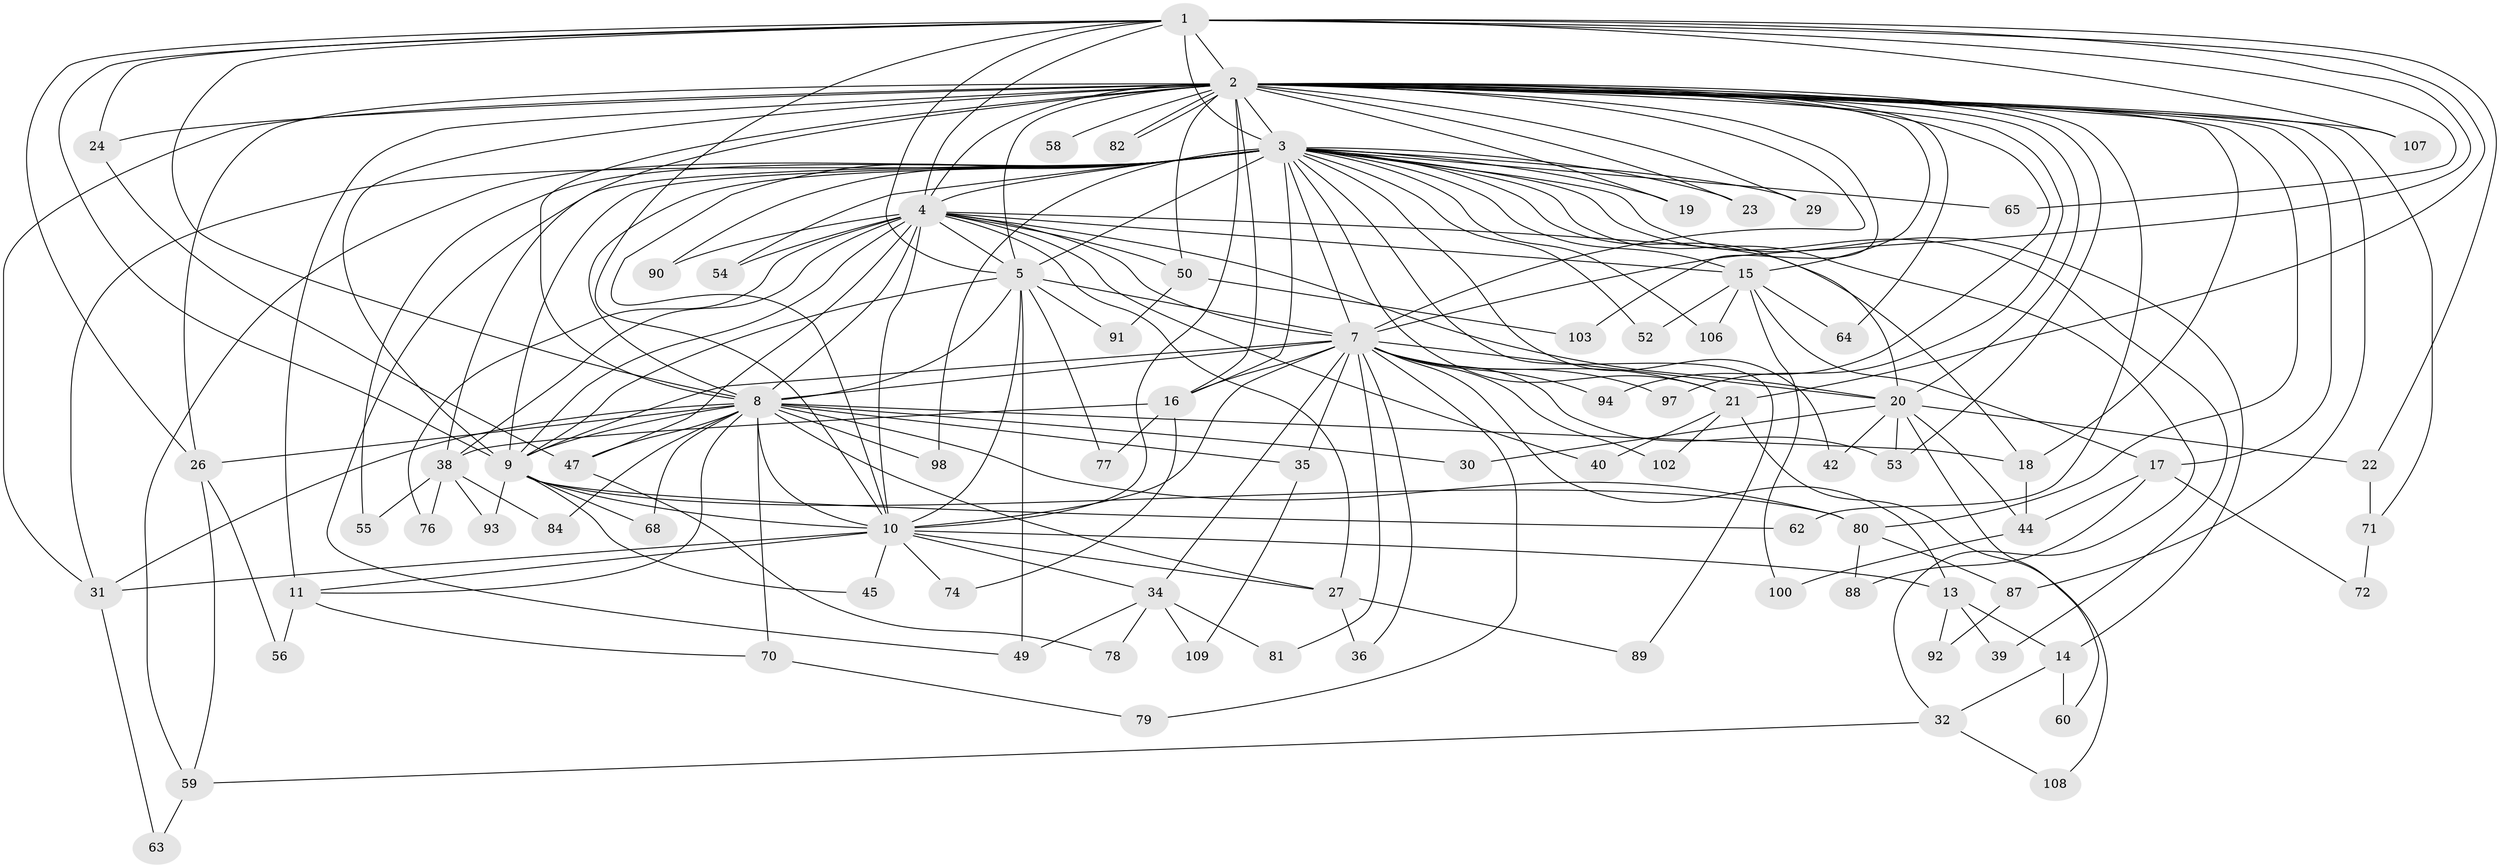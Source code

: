// Generated by graph-tools (version 1.1) at 2025/23/03/03/25 07:23:36]
// undirected, 82 vertices, 199 edges
graph export_dot {
graph [start="1"]
  node [color=gray90,style=filled];
  1 [super="+85"];
  2 [super="+6"];
  3 [super="+12"];
  4 [super="+48"];
  5 [super="+43"];
  7 [super="+33"];
  8 [super="+46"];
  9 [super="+104"];
  10 [super="+28"];
  11 [super="+61"];
  13 [super="+69"];
  14;
  15 [super="+96"];
  16 [super="+37"];
  17;
  18 [super="+25"];
  19;
  20 [super="+57"];
  21;
  22;
  23;
  24;
  26 [super="+41"];
  27 [super="+95"];
  29 [super="+66"];
  30;
  31 [super="+101"];
  32 [super="+73"];
  34 [super="+75"];
  35;
  36;
  38 [super="+83"];
  39;
  40;
  42;
  44 [super="+99"];
  45;
  47 [super="+51"];
  49;
  50;
  52;
  53 [super="+67"];
  54;
  55 [super="+105"];
  56;
  58;
  59;
  60;
  62;
  63;
  64;
  65;
  68;
  70;
  71;
  72;
  74;
  76;
  77;
  78;
  79;
  80 [super="+86"];
  81;
  82;
  84;
  87;
  88;
  89;
  90;
  91;
  92;
  93;
  94;
  97;
  98;
  100;
  102;
  103;
  106;
  107;
  108;
  109;
  1 -- 2 [weight=2];
  1 -- 3;
  1 -- 4;
  1 -- 5;
  1 -- 7;
  1 -- 8;
  1 -- 9;
  1 -- 10;
  1 -- 22;
  1 -- 24;
  1 -- 26;
  1 -- 65;
  1 -- 107;
  1 -- 21;
  2 -- 3 [weight=2];
  2 -- 4 [weight=2];
  2 -- 5 [weight=2];
  2 -- 7 [weight=2];
  2 -- 8 [weight=2];
  2 -- 9 [weight=2];
  2 -- 10 [weight=2];
  2 -- 15;
  2 -- 24;
  2 -- 31;
  2 -- 49;
  2 -- 58 [weight=2];
  2 -- 62;
  2 -- 64;
  2 -- 82;
  2 -- 82;
  2 -- 87;
  2 -- 11;
  2 -- 71;
  2 -- 16;
  2 -- 17;
  2 -- 19;
  2 -- 23;
  2 -- 29;
  2 -- 94;
  2 -- 97;
  2 -- 103;
  2 -- 107;
  2 -- 50;
  2 -- 53;
  2 -- 26;
  2 -- 18;
  2 -- 20;
  2 -- 80;
  3 -- 4 [weight=2];
  3 -- 5;
  3 -- 7;
  3 -- 8;
  3 -- 9;
  3 -- 10;
  3 -- 14;
  3 -- 15;
  3 -- 16;
  3 -- 19;
  3 -- 20;
  3 -- 21;
  3 -- 23;
  3 -- 29 [weight=2];
  3 -- 32;
  3 -- 38;
  3 -- 39;
  3 -- 42;
  3 -- 52;
  3 -- 54;
  3 -- 55;
  3 -- 59;
  3 -- 65;
  3 -- 89;
  3 -- 90;
  3 -- 106;
  3 -- 98;
  3 -- 31;
  4 -- 5;
  4 -- 7;
  4 -- 8;
  4 -- 9 [weight=2];
  4 -- 10;
  4 -- 18;
  4 -- 20;
  4 -- 38;
  4 -- 40;
  4 -- 47;
  4 -- 50;
  4 -- 76;
  4 -- 90;
  4 -- 54;
  4 -- 27;
  4 -- 15;
  5 -- 7;
  5 -- 8 [weight=2];
  5 -- 9;
  5 -- 10;
  5 -- 49;
  5 -- 91;
  5 -- 77;
  7 -- 8;
  7 -- 9;
  7 -- 10;
  7 -- 13;
  7 -- 21;
  7 -- 35;
  7 -- 36;
  7 -- 53;
  7 -- 79;
  7 -- 81;
  7 -- 94;
  7 -- 97;
  7 -- 102;
  7 -- 34;
  7 -- 20;
  7 -- 16;
  8 -- 9;
  8 -- 10;
  8 -- 18;
  8 -- 26;
  8 -- 27;
  8 -- 30;
  8 -- 35;
  8 -- 68;
  8 -- 70;
  8 -- 80;
  8 -- 84;
  8 -- 98;
  8 -- 11;
  8 -- 47;
  8 -- 31;
  9 -- 10;
  9 -- 45;
  9 -- 62;
  9 -- 68;
  9 -- 80;
  9 -- 93;
  10 -- 11 [weight=2];
  10 -- 13;
  10 -- 27;
  10 -- 31;
  10 -- 34;
  10 -- 45;
  10 -- 74;
  11 -- 56;
  11 -- 70;
  13 -- 14;
  13 -- 39;
  13 -- 92;
  14 -- 32;
  14 -- 60;
  15 -- 17;
  15 -- 52;
  15 -- 64;
  15 -- 100;
  15 -- 106;
  16 -- 38;
  16 -- 74;
  16 -- 77;
  17 -- 44;
  17 -- 72;
  17 -- 88;
  18 -- 44;
  20 -- 22;
  20 -- 30;
  20 -- 42;
  20 -- 44;
  20 -- 53;
  20 -- 60;
  21 -- 40;
  21 -- 102;
  21 -- 108;
  22 -- 71;
  24 -- 47;
  26 -- 56;
  26 -- 59;
  27 -- 36;
  27 -- 89;
  31 -- 63;
  32 -- 59;
  32 -- 108;
  34 -- 78;
  34 -- 81;
  34 -- 109;
  34 -- 49;
  35 -- 109;
  38 -- 55 [weight=2];
  38 -- 76;
  38 -- 84;
  38 -- 93;
  44 -- 100;
  47 -- 78;
  50 -- 91;
  50 -- 103;
  59 -- 63;
  70 -- 79;
  71 -- 72;
  80 -- 87;
  80 -- 88;
  87 -- 92;
}
